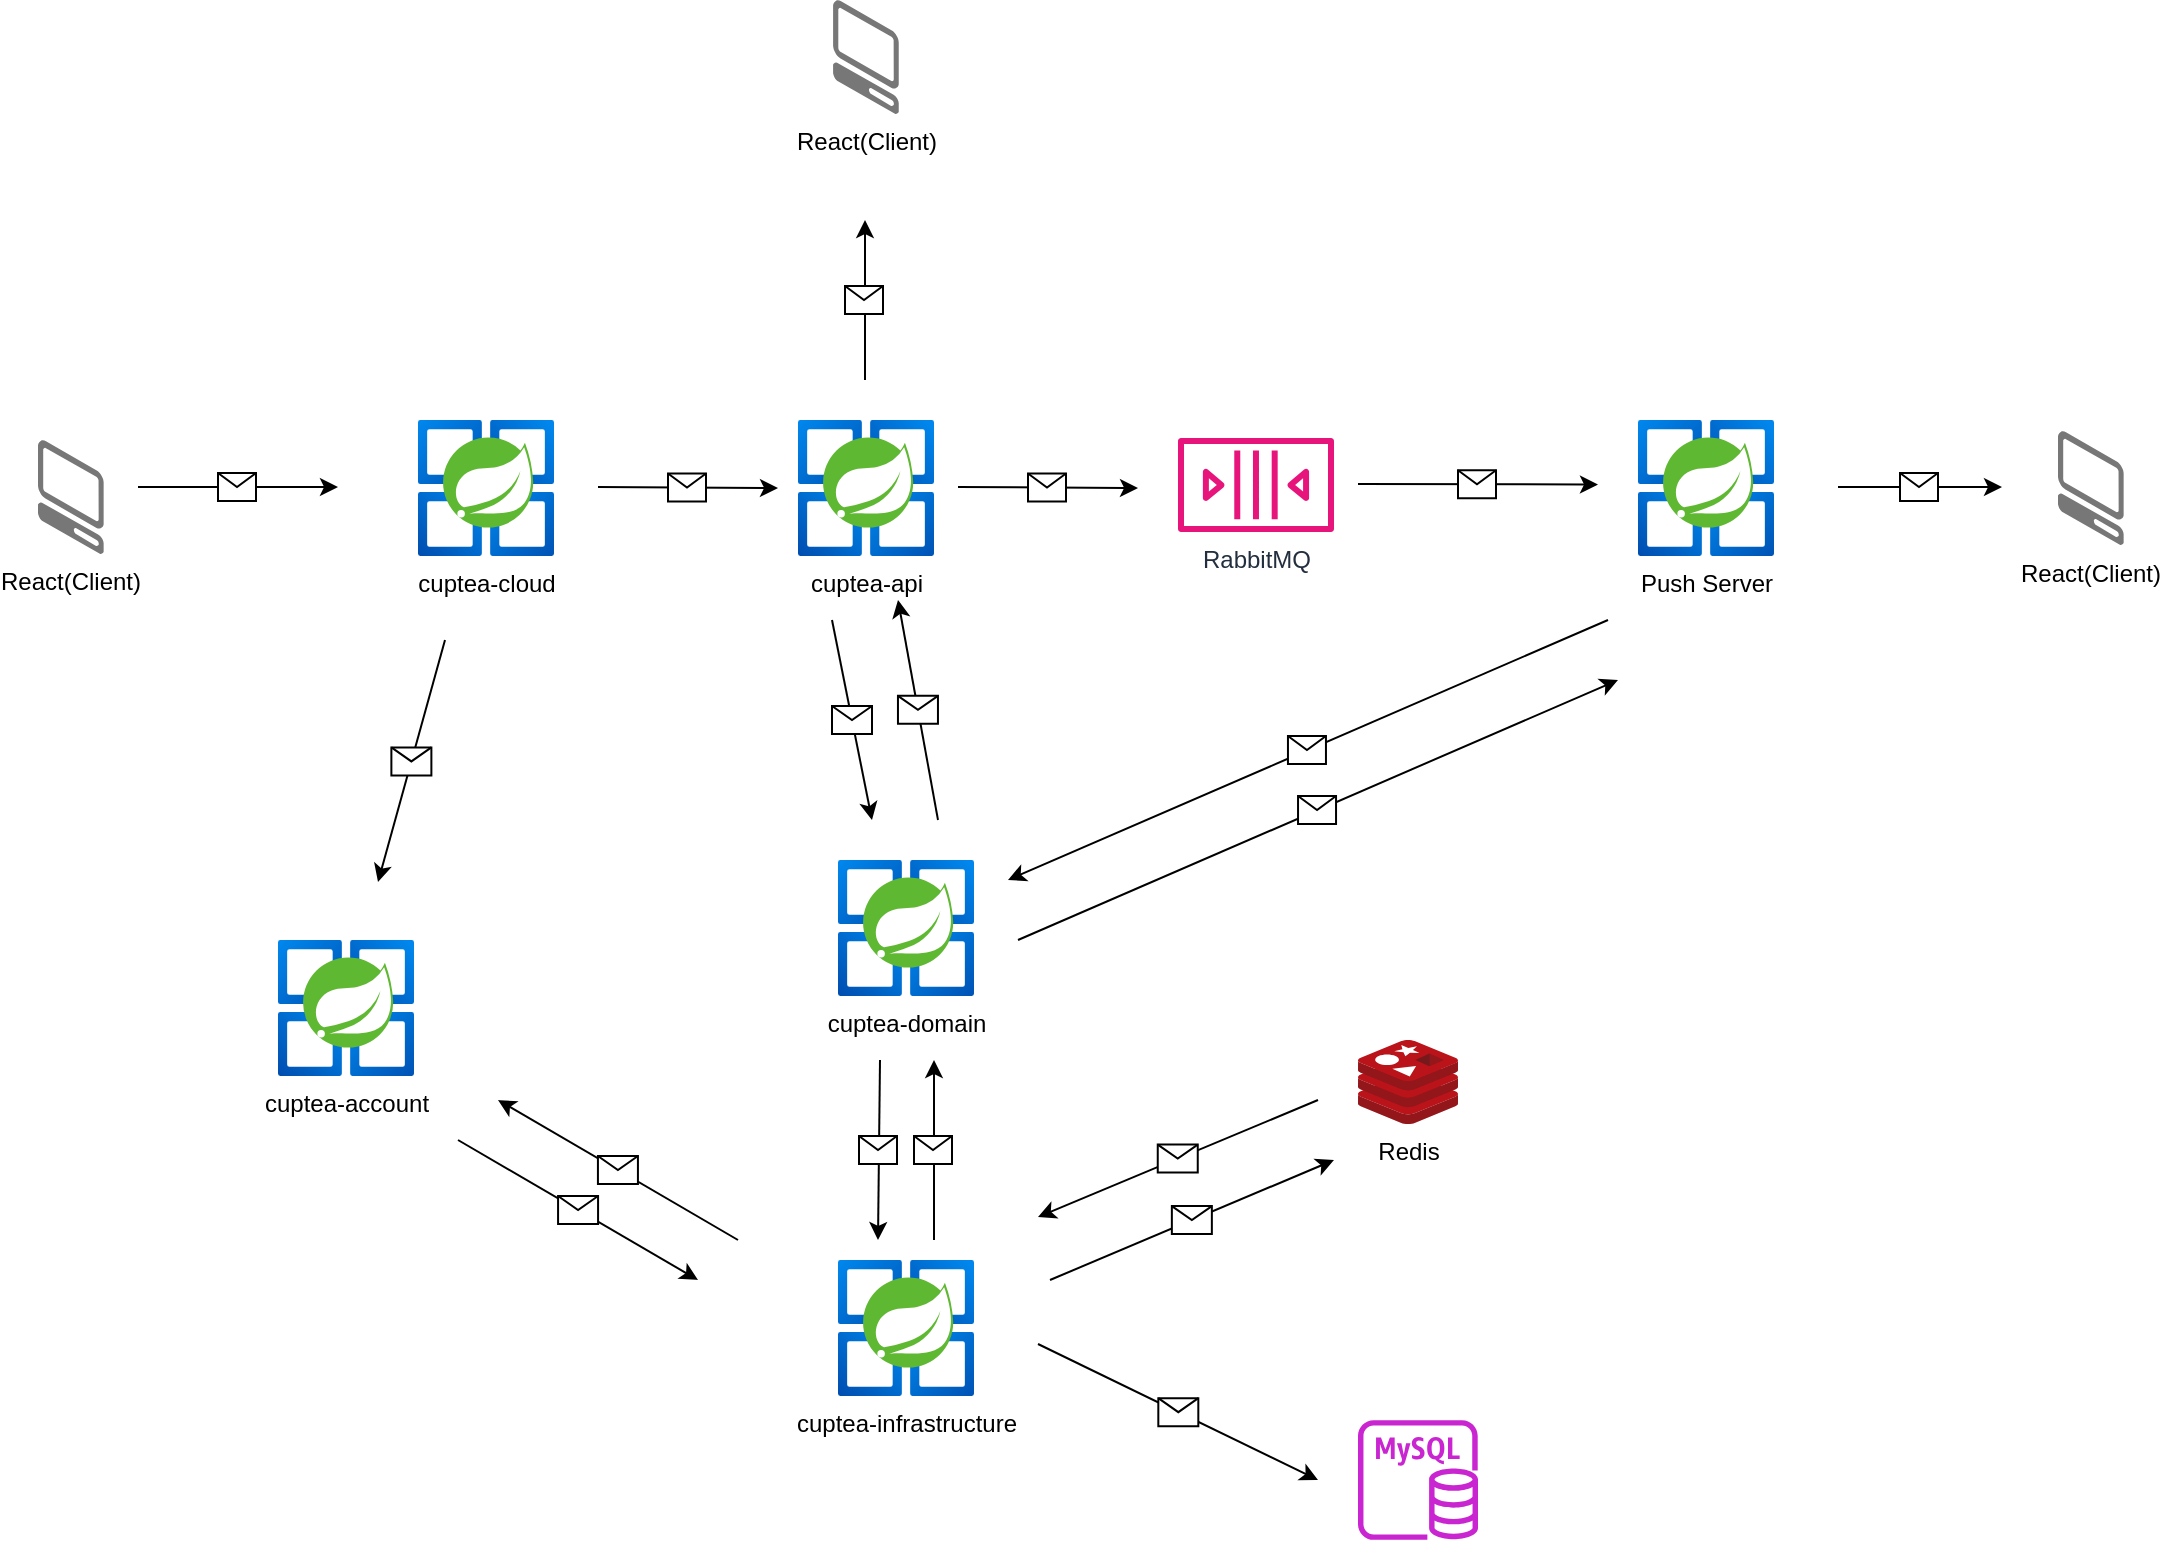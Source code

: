 <mxfile version="24.3.1" type="github">
  <diagram id="Ht1M8jgEwFfnCIfOTk4-" name="Page-1">
    <mxGraphModel dx="1258" dy="684" grid="1" gridSize="10" guides="1" tooltips="1" connect="1" arrows="1" fold="1" page="1" pageScale="1" pageWidth="1169" pageHeight="827" math="0" shadow="0">
      <root>
        <mxCell id="0" />
        <mxCell id="1" parent="0" />
        <mxCell id="Q0F1z93MMg5UHLf2VifY-2" value="cuptea-cloud" style="image;aspect=fixed;html=1;points=[];align=center;fontSize=12;image=img/lib/azure2/compute/Azure_Spring_Cloud.svg;" parent="1" vertex="1">
          <mxGeometry x="290" y="250" width="68" height="68" as="geometry" />
        </mxCell>
        <mxCell id="Q0F1z93MMg5UHLf2VifY-4" value="" style="endArrow=classic;html=1;rounded=0;" parent="1" edge="1">
          <mxGeometry relative="1" as="geometry">
            <mxPoint x="150" y="283.5" as="sourcePoint" />
            <mxPoint x="250" y="283.5" as="targetPoint" />
          </mxGeometry>
        </mxCell>
        <mxCell id="Q0F1z93MMg5UHLf2VifY-5" value="" style="shape=message;html=1;outlineConnect=0;" parent="Q0F1z93MMg5UHLf2VifY-4" vertex="1">
          <mxGeometry width="19" height="14" relative="1" as="geometry">
            <mxPoint x="-10" y="-7" as="offset" />
          </mxGeometry>
        </mxCell>
        <mxCell id="Q0F1z93MMg5UHLf2VifY-6" value="" style="endArrow=classic;html=1;rounded=0;" parent="1" edge="1">
          <mxGeometry relative="1" as="geometry">
            <mxPoint x="303.5" y="360" as="sourcePoint" />
            <mxPoint x="270" y="481" as="targetPoint" />
          </mxGeometry>
        </mxCell>
        <mxCell id="Q0F1z93MMg5UHLf2VifY-7" value="" style="shape=message;html=1;outlineConnect=0;" parent="Q0F1z93MMg5UHLf2VifY-6" vertex="1">
          <mxGeometry width="20" height="14" relative="1" as="geometry">
            <mxPoint x="-10" y="-7" as="offset" />
          </mxGeometry>
        </mxCell>
        <mxCell id="Q0F1z93MMg5UHLf2VifY-8" value="cuptea-account" style="image;aspect=fixed;html=1;points=[];align=center;fontSize=12;image=img/lib/azure2/compute/Azure_Spring_Cloud.svg;" parent="1" vertex="1">
          <mxGeometry x="220" y="510" width="68" height="68" as="geometry" />
        </mxCell>
        <mxCell id="Q0F1z93MMg5UHLf2VifY-11" value="" style="sketch=0;outlineConnect=0;fontColor=#232F3E;gradientColor=none;fillColor=#C925D1;strokeColor=none;dashed=0;verticalLabelPosition=bottom;verticalAlign=top;align=center;html=1;fontSize=12;fontStyle=0;aspect=fixed;pointerEvents=1;shape=mxgraph.aws4.rds_mysql_instance;" parent="1" vertex="1">
          <mxGeometry x="760" y="750" width="60" height="60" as="geometry" />
        </mxCell>
        <mxCell id="Q0F1z93MMg5UHLf2VifY-13" value="" style="endArrow=classic;html=1;rounded=0;" parent="1" edge="1">
          <mxGeometry relative="1" as="geometry">
            <mxPoint x="310" y="610" as="sourcePoint" />
            <mxPoint x="430" y="680" as="targetPoint" />
          </mxGeometry>
        </mxCell>
        <mxCell id="Q0F1z93MMg5UHLf2VifY-14" value="" style="shape=message;html=1;outlineConnect=0;" parent="Q0F1z93MMg5UHLf2VifY-13" vertex="1">
          <mxGeometry width="20" height="14" relative="1" as="geometry">
            <mxPoint x="-10" y="-7" as="offset" />
          </mxGeometry>
        </mxCell>
        <mxCell id="Q0F1z93MMg5UHLf2VifY-15" value="" style="endArrow=classic;html=1;rounded=0;" parent="1" edge="1">
          <mxGeometry relative="1" as="geometry">
            <mxPoint x="450" y="660" as="sourcePoint" />
            <mxPoint x="330" y="590" as="targetPoint" />
          </mxGeometry>
        </mxCell>
        <mxCell id="Q0F1z93MMg5UHLf2VifY-16" value="" style="shape=message;html=1;outlineConnect=0;" parent="Q0F1z93MMg5UHLf2VifY-15" vertex="1">
          <mxGeometry width="20" height="14" relative="1" as="geometry">
            <mxPoint x="-10" y="-7" as="offset" />
          </mxGeometry>
        </mxCell>
        <mxCell id="Q0F1z93MMg5UHLf2VifY-19" value="" style="endArrow=classic;html=1;rounded=0;" parent="1" edge="1">
          <mxGeometry relative="1" as="geometry">
            <mxPoint x="380" y="283.5" as="sourcePoint" />
            <mxPoint x="470" y="284" as="targetPoint" />
          </mxGeometry>
        </mxCell>
        <mxCell id="Q0F1z93MMg5UHLf2VifY-20" value="" style="shape=message;html=1;outlineConnect=0;" parent="Q0F1z93MMg5UHLf2VifY-19" vertex="1">
          <mxGeometry width="19" height="14" relative="1" as="geometry">
            <mxPoint x="-10" y="-7" as="offset" />
          </mxGeometry>
        </mxCell>
        <mxCell id="Q0F1z93MMg5UHLf2VifY-21" value="RabbitMQ" style="sketch=0;outlineConnect=0;fontColor=#232F3E;gradientColor=none;fillColor=#E7157B;strokeColor=none;dashed=0;verticalLabelPosition=bottom;verticalAlign=top;align=center;html=1;fontSize=12;fontStyle=0;aspect=fixed;pointerEvents=1;shape=mxgraph.aws4.queue;" parent="1" vertex="1">
          <mxGeometry x="670" y="259" width="78" height="47" as="geometry" />
        </mxCell>
        <mxCell id="Q0F1z93MMg5UHLf2VifY-25" value="" style="endArrow=classic;html=1;rounded=0;" parent="1" edge="1">
          <mxGeometry relative="1" as="geometry">
            <mxPoint x="497" y="350" as="sourcePoint" />
            <mxPoint x="517" y="450" as="targetPoint" />
          </mxGeometry>
        </mxCell>
        <mxCell id="Q0F1z93MMg5UHLf2VifY-26" value="" style="shape=message;html=1;outlineConnect=0;" parent="Q0F1z93MMg5UHLf2VifY-25" vertex="1">
          <mxGeometry width="20" height="14" relative="1" as="geometry">
            <mxPoint x="-10" y="-7" as="offset" />
          </mxGeometry>
        </mxCell>
        <mxCell id="Q0F1z93MMg5UHLf2VifY-27" value="" style="endArrow=classic;html=1;rounded=0;" parent="1" edge="1">
          <mxGeometry relative="1" as="geometry">
            <mxPoint x="550" y="450" as="sourcePoint" />
            <mxPoint x="530" y="340" as="targetPoint" />
          </mxGeometry>
        </mxCell>
        <mxCell id="Q0F1z93MMg5UHLf2VifY-28" value="" style="shape=message;html=1;outlineConnect=0;" parent="Q0F1z93MMg5UHLf2VifY-27" vertex="1">
          <mxGeometry width="20" height="14" relative="1" as="geometry">
            <mxPoint x="-10" y="-7" as="offset" />
          </mxGeometry>
        </mxCell>
        <mxCell id="Q0F1z93MMg5UHLf2VifY-29" value="" style="endArrow=classic;html=1;rounded=0;" parent="1" edge="1">
          <mxGeometry relative="1" as="geometry">
            <mxPoint x="760" y="282" as="sourcePoint" />
            <mxPoint x="880" y="282.25" as="targetPoint" />
          </mxGeometry>
        </mxCell>
        <mxCell id="Q0F1z93MMg5UHLf2VifY-30" value="" style="shape=message;html=1;outlineConnect=0;" parent="Q0F1z93MMg5UHLf2VifY-29" vertex="1">
          <mxGeometry width="19" height="14" relative="1" as="geometry">
            <mxPoint x="-10" y="-7" as="offset" />
          </mxGeometry>
        </mxCell>
        <mxCell id="Q0F1z93MMg5UHLf2VifY-31" value="React(Client)" style="verticalLabelPosition=bottom;html=1;verticalAlign=top;strokeWidth=1;align=center;outlineConnect=0;dashed=0;outlineConnect=0;shape=mxgraph.aws3d.client;aspect=fixed;strokeColor=none;fillColor=#777777;" parent="1" vertex="1">
          <mxGeometry x="1110" y="255.5" width="32.89" height="57" as="geometry" />
        </mxCell>
        <mxCell id="Q0F1z93MMg5UHLf2VifY-32" value="Push Server" style="image;aspect=fixed;html=1;points=[];align=center;fontSize=12;image=img/lib/azure2/compute/Azure_Spring_Cloud.svg;" parent="1" vertex="1">
          <mxGeometry x="900" y="250" width="68" height="68" as="geometry" />
        </mxCell>
        <mxCell id="Q0F1z93MMg5UHLf2VifY-33" value="" style="endArrow=classic;html=1;rounded=0;" parent="1" edge="1">
          <mxGeometry relative="1" as="geometry">
            <mxPoint x="885" y="350" as="sourcePoint" />
            <mxPoint x="585" y="480" as="targetPoint" />
          </mxGeometry>
        </mxCell>
        <mxCell id="Q0F1z93MMg5UHLf2VifY-34" value="" style="shape=message;html=1;outlineConnect=0;" parent="Q0F1z93MMg5UHLf2VifY-33" vertex="1">
          <mxGeometry width="19" height="14" relative="1" as="geometry">
            <mxPoint x="-10" y="-7" as="offset" />
          </mxGeometry>
        </mxCell>
        <mxCell id="Q0F1z93MMg5UHLf2VifY-35" value="cuptea-api" style="image;aspect=fixed;html=1;points=[];align=center;fontSize=12;image=img/lib/azure2/compute/Azure_Spring_Cloud.svg;" parent="1" vertex="1">
          <mxGeometry x="480" y="250" width="68" height="68" as="geometry" />
        </mxCell>
        <mxCell id="Q0F1z93MMg5UHLf2VifY-36" value="" style="endArrow=classic;html=1;rounded=0;" parent="1" edge="1">
          <mxGeometry relative="1" as="geometry">
            <mxPoint x="560" y="283.5" as="sourcePoint" />
            <mxPoint x="650" y="284" as="targetPoint" />
          </mxGeometry>
        </mxCell>
        <mxCell id="Q0F1z93MMg5UHLf2VifY-37" value="" style="shape=message;html=1;outlineConnect=0;" parent="Q0F1z93MMg5UHLf2VifY-36" vertex="1">
          <mxGeometry width="19" height="14" relative="1" as="geometry">
            <mxPoint x="-10" y="-7" as="offset" />
          </mxGeometry>
        </mxCell>
        <mxCell id="Q0F1z93MMg5UHLf2VifY-40" value="Redis&lt;div&gt;&lt;br&gt;&lt;/div&gt;" style="image;sketch=0;aspect=fixed;html=1;points=[];align=center;fontSize=12;image=img/lib/mscae/Cache_Redis_Product.svg;" parent="1" vertex="1">
          <mxGeometry x="760" y="560" width="50" height="42" as="geometry" />
        </mxCell>
        <mxCell id="uwAci-XMuF3g8KFxI4uf-1" value="cuptea-infrastructure&lt;div&gt;&lt;br&gt;&lt;/div&gt;" style="image;aspect=fixed;html=1;points=[];align=center;fontSize=12;image=img/lib/azure2/compute/Azure_Spring_Cloud.svg;" vertex="1" parent="1">
          <mxGeometry x="500" y="670" width="68" height="68" as="geometry" />
        </mxCell>
        <mxCell id="uwAci-XMuF3g8KFxI4uf-4" value="" style="endArrow=classic;html=1;rounded=0;" edge="1" parent="1">
          <mxGeometry relative="1" as="geometry">
            <mxPoint x="740" y="590" as="sourcePoint" />
            <mxPoint x="600" y="648.5" as="targetPoint" />
          </mxGeometry>
        </mxCell>
        <mxCell id="uwAci-XMuF3g8KFxI4uf-5" value="" style="shape=message;html=1;outlineConnect=0;" vertex="1" parent="uwAci-XMuF3g8KFxI4uf-4">
          <mxGeometry width="20" height="14" relative="1" as="geometry">
            <mxPoint x="-10" y="-7" as="offset" />
          </mxGeometry>
        </mxCell>
        <mxCell id="uwAci-XMuF3g8KFxI4uf-6" value="" style="endArrow=classic;html=1;rounded=0;" edge="1" parent="1">
          <mxGeometry relative="1" as="geometry">
            <mxPoint x="600" y="712" as="sourcePoint" />
            <mxPoint x="740" y="780" as="targetPoint" />
          </mxGeometry>
        </mxCell>
        <mxCell id="uwAci-XMuF3g8KFxI4uf-7" value="" style="shape=message;html=1;outlineConnect=0;" vertex="1" parent="uwAci-XMuF3g8KFxI4uf-6">
          <mxGeometry width="20" height="14" relative="1" as="geometry">
            <mxPoint x="-10" y="-7" as="offset" />
          </mxGeometry>
        </mxCell>
        <mxCell id="uwAci-XMuF3g8KFxI4uf-9" value="React(Client)" style="verticalLabelPosition=bottom;html=1;verticalAlign=top;strokeWidth=1;align=center;outlineConnect=0;dashed=0;outlineConnect=0;shape=mxgraph.aws3d.client;aspect=fixed;strokeColor=none;fillColor=#777777;" vertex="1" parent="1">
          <mxGeometry x="100" y="260" width="32.89" height="57" as="geometry" />
        </mxCell>
        <mxCell id="uwAci-XMuF3g8KFxI4uf-10" value="" style="endArrow=classic;html=1;rounded=0;" edge="1" parent="1">
          <mxGeometry relative="1" as="geometry">
            <mxPoint x="1000" y="283.5" as="sourcePoint" />
            <mxPoint x="1082" y="283.5" as="targetPoint" />
          </mxGeometry>
        </mxCell>
        <mxCell id="uwAci-XMuF3g8KFxI4uf-11" value="" style="shape=message;html=1;outlineConnect=0;" vertex="1" parent="uwAci-XMuF3g8KFxI4uf-10">
          <mxGeometry width="19" height="14" relative="1" as="geometry">
            <mxPoint x="-10" y="-7" as="offset" />
          </mxGeometry>
        </mxCell>
        <mxCell id="uwAci-XMuF3g8KFxI4uf-12" value="cuptea-domain" style="image;aspect=fixed;html=1;points=[];align=center;fontSize=12;image=img/lib/azure2/compute/Azure_Spring_Cloud.svg;" vertex="1" parent="1">
          <mxGeometry x="500" y="470" width="68" height="68" as="geometry" />
        </mxCell>
        <mxCell id="uwAci-XMuF3g8KFxI4uf-13" value="" style="endArrow=classic;html=1;rounded=0;" edge="1" parent="1">
          <mxGeometry relative="1" as="geometry">
            <mxPoint x="521" y="570" as="sourcePoint" />
            <mxPoint x="520" y="660" as="targetPoint" />
          </mxGeometry>
        </mxCell>
        <mxCell id="uwAci-XMuF3g8KFxI4uf-14" value="" style="shape=message;html=1;outlineConnect=0;" vertex="1" parent="uwAci-XMuF3g8KFxI4uf-13">
          <mxGeometry width="19" height="14" relative="1" as="geometry">
            <mxPoint x="-10" y="-7" as="offset" />
          </mxGeometry>
        </mxCell>
        <mxCell id="uwAci-XMuF3g8KFxI4uf-15" value="" style="endArrow=classic;html=1;rounded=0;" edge="1" parent="1">
          <mxGeometry relative="1" as="geometry">
            <mxPoint x="548" y="660" as="sourcePoint" />
            <mxPoint x="548" y="570" as="targetPoint" />
          </mxGeometry>
        </mxCell>
        <mxCell id="uwAci-XMuF3g8KFxI4uf-16" value="" style="shape=message;html=1;outlineConnect=0;" vertex="1" parent="uwAci-XMuF3g8KFxI4uf-15">
          <mxGeometry width="19" height="14" relative="1" as="geometry">
            <mxPoint x="-10" y="-7" as="offset" />
          </mxGeometry>
        </mxCell>
        <mxCell id="uwAci-XMuF3g8KFxI4uf-17" value="" style="endArrow=classic;html=1;rounded=0;" edge="1" parent="1">
          <mxGeometry relative="1" as="geometry">
            <mxPoint x="606" y="680" as="sourcePoint" />
            <mxPoint x="748" y="620" as="targetPoint" />
          </mxGeometry>
        </mxCell>
        <mxCell id="uwAci-XMuF3g8KFxI4uf-18" value="" style="shape=message;html=1;outlineConnect=0;" vertex="1" parent="uwAci-XMuF3g8KFxI4uf-17">
          <mxGeometry width="20" height="14" relative="1" as="geometry">
            <mxPoint x="-10" y="-7" as="offset" />
          </mxGeometry>
        </mxCell>
        <mxCell id="uwAci-XMuF3g8KFxI4uf-19" value="" style="endArrow=classic;html=1;rounded=0;" edge="1" parent="1">
          <mxGeometry relative="1" as="geometry">
            <mxPoint x="513.5" y="230" as="sourcePoint" />
            <mxPoint x="513.5" y="150" as="targetPoint" />
          </mxGeometry>
        </mxCell>
        <mxCell id="uwAci-XMuF3g8KFxI4uf-20" value="" style="shape=message;html=1;outlineConnect=0;" vertex="1" parent="uwAci-XMuF3g8KFxI4uf-19">
          <mxGeometry width="19" height="14" relative="1" as="geometry">
            <mxPoint x="-10" y="-7" as="offset" />
          </mxGeometry>
        </mxCell>
        <mxCell id="uwAci-XMuF3g8KFxI4uf-21" value="React(Client)" style="verticalLabelPosition=bottom;html=1;verticalAlign=top;strokeWidth=1;align=center;outlineConnect=0;dashed=0;outlineConnect=0;shape=mxgraph.aws3d.client;aspect=fixed;strokeColor=none;fillColor=#777777;" vertex="1" parent="1">
          <mxGeometry x="497.55" y="40" width="32.89" height="57" as="geometry" />
        </mxCell>
        <mxCell id="uwAci-XMuF3g8KFxI4uf-22" value="" style="endArrow=classic;html=1;rounded=0;" edge="1" parent="1">
          <mxGeometry relative="1" as="geometry">
            <mxPoint x="590" y="510" as="sourcePoint" />
            <mxPoint x="890" y="380" as="targetPoint" />
          </mxGeometry>
        </mxCell>
        <mxCell id="uwAci-XMuF3g8KFxI4uf-23" value="" style="shape=message;html=1;outlineConnect=0;" vertex="1" parent="uwAci-XMuF3g8KFxI4uf-22">
          <mxGeometry width="19" height="14" relative="1" as="geometry">
            <mxPoint x="-10" y="-7" as="offset" />
          </mxGeometry>
        </mxCell>
      </root>
    </mxGraphModel>
  </diagram>
</mxfile>
